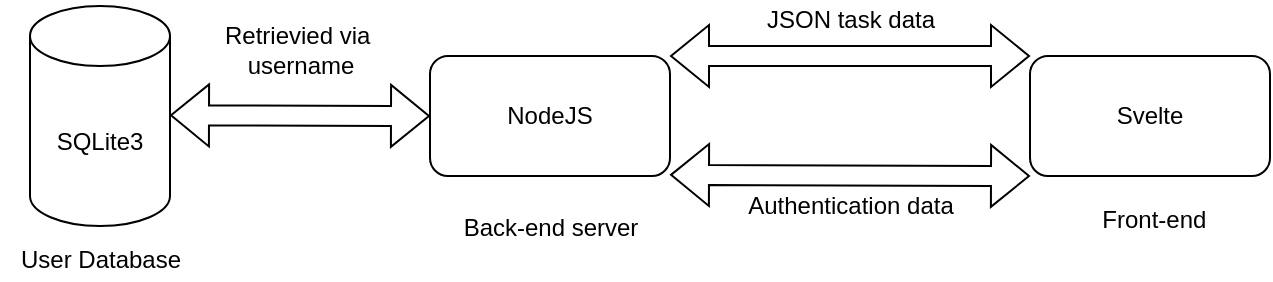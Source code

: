 <mxfile version="19.0.3" type="device"><diagram id="KV4KiyH5VMFWmo1J5iKs" name="Page-1"><mxGraphModel dx="1422" dy="878" grid="1" gridSize="10" guides="1" tooltips="1" connect="1" arrows="1" fold="1" page="1" pageScale="1" pageWidth="827" pageHeight="583" math="0" shadow="0"><root><mxCell id="0"/><mxCell id="1" parent="0"/><mxCell id="pIC8PiHn5Rj0GSq8zhVX-1" value="SQLite3&lt;br&gt;" style="shape=cylinder3;whiteSpace=wrap;html=1;boundedLbl=1;backgroundOutline=1;size=15;" parent="1" vertex="1"><mxGeometry x="109" y="313" width="70" height="110" as="geometry"/></mxCell><mxCell id="pIC8PiHn5Rj0GSq8zhVX-2" value="User Database" style="text;html=1;align=center;verticalAlign=middle;resizable=0;points=[];autosize=1;strokeColor=none;fillColor=none;" parent="1" vertex="1"><mxGeometry x="94" y="430" width="100" height="20" as="geometry"/></mxCell><mxCell id="pIC8PiHn5Rj0GSq8zhVX-3" value="NodeJS" style="rounded=1;whiteSpace=wrap;html=1;" parent="1" vertex="1"><mxGeometry x="309" y="338" width="120" height="60" as="geometry"/></mxCell><mxCell id="pIC8PiHn5Rj0GSq8zhVX-4" value="" style="shape=flexArrow;endArrow=classic;startArrow=classic;html=1;rounded=0;entryX=0;entryY=0.5;entryDx=0;entryDy=0;" parent="1" target="pIC8PiHn5Rj0GSq8zhVX-3" edge="1"><mxGeometry width="100" height="100" relative="1" as="geometry"><mxPoint x="179" y="367.66" as="sourcePoint"/><mxPoint x="299" y="367.66" as="targetPoint"/></mxGeometry></mxCell><mxCell id="pIC8PiHn5Rj0GSq8zhVX-5" value="Retrievied via&amp;nbsp;&lt;br&gt;username" style="text;html=1;align=center;verticalAlign=middle;resizable=0;points=[];autosize=1;strokeColor=none;fillColor=none;" parent="1" vertex="1"><mxGeometry x="199" y="320" width="90" height="30" as="geometry"/></mxCell><mxCell id="pIC8PiHn5Rj0GSq8zhVX-9" value="Svelte" style="rounded=1;whiteSpace=wrap;html=1;" parent="1" vertex="1"><mxGeometry x="609" y="338" width="120" height="60" as="geometry"/></mxCell><mxCell id="pIC8PiHn5Rj0GSq8zhVX-10" value="Back-end server" style="text;html=1;align=center;verticalAlign=middle;resizable=0;points=[];autosize=1;strokeColor=none;fillColor=none;" parent="1" vertex="1"><mxGeometry x="319" y="414" width="100" height="20" as="geometry"/></mxCell><mxCell id="pIC8PiHn5Rj0GSq8zhVX-11" value="&lt;span style=&quot;&quot;&gt;&amp;nbsp;Front-end&lt;/span&gt;" style="text;html=1;align=center;verticalAlign=middle;resizable=0;points=[];autosize=1;strokeColor=none;fillColor=none;" parent="1" vertex="1"><mxGeometry x="634" y="410" width="70" height="20" as="geometry"/></mxCell><mxCell id="pIC8PiHn5Rj0GSq8zhVX-12" value="" style="shape=flexArrow;endArrow=classic;startArrow=classic;html=1;rounded=0;entryX=0;entryY=0;entryDx=0;entryDy=0;exitX=1;exitY=0;exitDx=0;exitDy=0;" parent="1" source="pIC8PiHn5Rj0GSq8zhVX-3" target="pIC8PiHn5Rj0GSq8zhVX-9" edge="1"><mxGeometry width="100" height="100" relative="1" as="geometry"><mxPoint x="429" y="400" as="sourcePoint"/><mxPoint x="529" y="300" as="targetPoint"/></mxGeometry></mxCell><mxCell id="pIC8PiHn5Rj0GSq8zhVX-13" value="" style="shape=flexArrow;endArrow=classic;startArrow=classic;html=1;rounded=0;entryX=0;entryY=1;entryDx=0;entryDy=0;exitX=1;exitY=0;exitDx=0;exitDy=0;" parent="1" target="pIC8PiHn5Rj0GSq8zhVX-9" edge="1"><mxGeometry width="100" height="100" relative="1" as="geometry"><mxPoint x="429" y="397.43" as="sourcePoint"/><mxPoint x="599" y="397.43" as="targetPoint"/></mxGeometry></mxCell><mxCell id="pIC8PiHn5Rj0GSq8zhVX-14" value="Authentication data" style="text;html=1;align=center;verticalAlign=middle;resizable=0;points=[];autosize=1;strokeColor=none;fillColor=none;" parent="1" vertex="1"><mxGeometry x="459" y="403" width="120" height="20" as="geometry"/></mxCell><mxCell id="pIC8PiHn5Rj0GSq8zhVX-16" value="JSON task data" style="text;html=1;align=center;verticalAlign=middle;resizable=0;points=[];autosize=1;strokeColor=none;fillColor=none;" parent="1" vertex="1"><mxGeometry x="469" y="310" width="100" height="20" as="geometry"/></mxCell></root></mxGraphModel></diagram></mxfile>